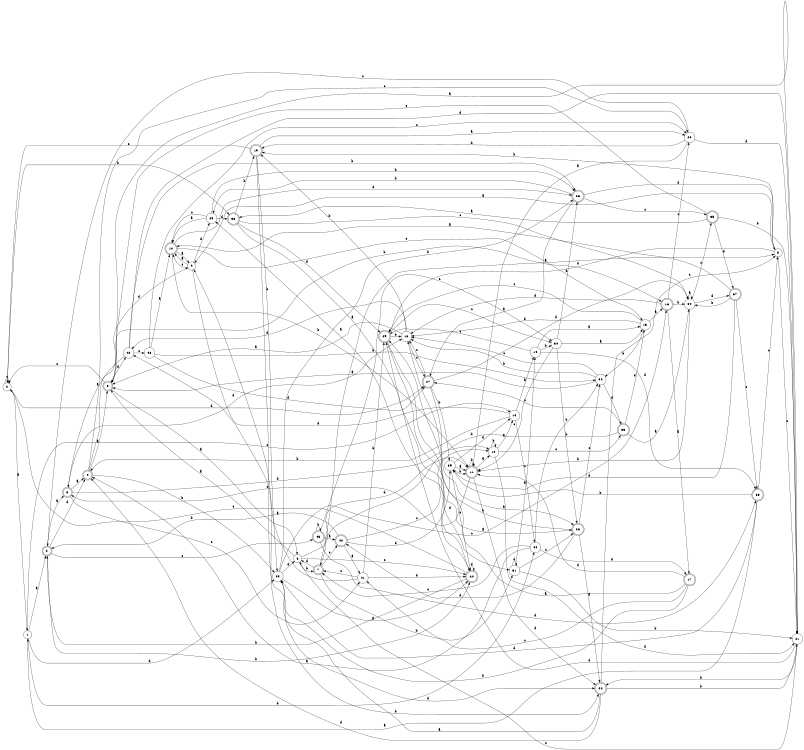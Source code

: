 digraph n37_2 {
__start0 [label="" shape="none"];

rankdir=LR;
size="8,5";

s0 [style="filled", color="black", fillcolor="white" shape="circle", label="0"];
s1 [style="filled", color="black", fillcolor="white" shape="circle", label="1"];
s2 [style="rounded,filled", color="black", fillcolor="white" shape="doublecircle", label="2"];
s3 [style="rounded,filled", color="black", fillcolor="white" shape="doublecircle", label="3"];
s4 [style="rounded,filled", color="black", fillcolor="white" shape="doublecircle", label="4"];
s5 [style="rounded,filled", color="black", fillcolor="white" shape="doublecircle", label="5"];
s6 [style="filled", color="black", fillcolor="white" shape="circle", label="6"];
s7 [style="rounded,filled", color="black", fillcolor="white" shape="doublecircle", label="7"];
s8 [style="filled", color="black", fillcolor="white" shape="circle", label="8"];
s9 [style="filled", color="black", fillcolor="white" shape="circle", label="9"];
s10 [style="rounded,filled", color="black", fillcolor="white" shape="doublecircle", label="10"];
s11 [style="rounded,filled", color="black", fillcolor="white" shape="doublecircle", label="11"];
s12 [style="filled", color="black", fillcolor="white" shape="circle", label="12"];
s13 [style="filled", color="black", fillcolor="white" shape="circle", label="13"];
s14 [style="filled", color="black", fillcolor="white" shape="circle", label="14"];
s15 [style="filled", color="black", fillcolor="white" shape="circle", label="15"];
s16 [style="rounded,filled", color="black", fillcolor="white" shape="doublecircle", label="16"];
s17 [style="rounded,filled", color="black", fillcolor="white" shape="doublecircle", label="17"];
s18 [style="filled", color="black", fillcolor="white" shape="circle", label="18"];
s19 [style="rounded,filled", color="black", fillcolor="white" shape="doublecircle", label="19"];
s20 [style="filled", color="black", fillcolor="white" shape="circle", label="20"];
s21 [style="filled", color="black", fillcolor="white" shape="circle", label="21"];
s22 [style="rounded,filled", color="black", fillcolor="white" shape="doublecircle", label="22"];
s23 [style="filled", color="black", fillcolor="white" shape="circle", label="23"];
s24 [style="rounded,filled", color="black", fillcolor="white" shape="doublecircle", label="24"];
s25 [style="filled", color="black", fillcolor="white" shape="circle", label="25"];
s26 [style="rounded,filled", color="black", fillcolor="white" shape="doublecircle", label="26"];
s27 [style="rounded,filled", color="black", fillcolor="white" shape="doublecircle", label="27"];
s28 [style="rounded,filled", color="black", fillcolor="white" shape="doublecircle", label="28"];
s29 [style="rounded,filled", color="black", fillcolor="white" shape="doublecircle", label="29"];
s30 [style="filled", color="black", fillcolor="white" shape="circle", label="30"];
s31 [style="filled", color="black", fillcolor="white" shape="circle", label="31"];
s32 [style="filled", color="black", fillcolor="white" shape="circle", label="32"];
s33 [style="rounded,filled", color="black", fillcolor="white" shape="doublecircle", label="33"];
s34 [style="filled", color="black", fillcolor="white" shape="circle", label="34"];
s35 [style="rounded,filled", color="black", fillcolor="white" shape="doublecircle", label="35"];
s36 [style="rounded,filled", color="black", fillcolor="white" shape="doublecircle", label="36"];
s37 [style="rounded,filled", color="black", fillcolor="white" shape="doublecircle", label="37"];
s38 [style="rounded,filled", color="black", fillcolor="white" shape="doublecircle", label="38"];
s39 [style="filled", color="black", fillcolor="white" shape="circle", label="39"];
s40 [style="rounded,filled", color="black", fillcolor="white" shape="doublecircle", label="40"];
s41 [style="filled", color="black", fillcolor="white" shape="circle", label="41"];
s42 [style="filled", color="black", fillcolor="white" shape="circle", label="42"];
s43 [style="filled", color="black", fillcolor="white" shape="circle", label="43"];
s44 [style="filled", color="black", fillcolor="white" shape="circle", label="44"];
s45 [style="rounded,filled", color="black", fillcolor="white" shape="doublecircle", label="45"];
s0 -> s1 [label="a"];
s0 -> s36 [label="b"];
s0 -> s0 [label="c"];
s0 -> s27 [label="d"];
s1 -> s2 [label="a"];
s1 -> s44 [label="b"];
s1 -> s13 [label="c"];
s1 -> s23 [label="d"];
s2 -> s3 [label="a"];
s2 -> s24 [label="b"];
s2 -> s45 [label="c"];
s2 -> s4 [label="d"];
s3 -> s4 [label="a"];
s3 -> s12 [label="b"];
s3 -> s41 [label="c"];
s3 -> s18 [label="d"];
s4 -> s5 [label="a"];
s4 -> s23 [label="b"];
s4 -> s20 [label="c"];
s4 -> s9 [label="d"];
s5 -> s6 [label="a"];
s5 -> s16 [label="b"];
s5 -> s0 [label="c"];
s5 -> s42 [label="d"];
s6 -> s5 [label="a"];
s6 -> s7 [label="b"];
s6 -> s24 [label="c"];
s6 -> s11 [label="d"];
s7 -> s8 [label="a"];
s7 -> s31 [label="b"];
s7 -> s40 [label="c"];
s7 -> s6 [label="d"];
s8 -> s9 [label="a"];
s8 -> s19 [label="b"];
s8 -> s21 [label="c"];
s8 -> s29 [label="d"];
s9 -> s10 [label="a"];
s9 -> s22 [label="b"];
s9 -> s10 [label="c"];
s9 -> s25 [label="d"];
s10 -> s9 [label="a"];
s10 -> s11 [label="b"];
s10 -> s15 [label="c"];
s10 -> s26 [label="d"];
s11 -> s12 [label="a"];
s11 -> s11 [label="b"];
s11 -> s3 [label="c"];
s11 -> s22 [label="d"];
s12 -> s13 [label="a"];
s12 -> s12 [label="b"];
s12 -> s33 [label="c"];
s12 -> s21 [label="d"];
s13 -> s14 [label="a"];
s13 -> s4 [label="b"];
s13 -> s44 [label="c"];
s13 -> s42 [label="d"];
s14 -> s15 [label="a"];
s14 -> s30 [label="b"];
s14 -> s29 [label="c"];
s14 -> s38 [label="d"];
s15 -> s16 [label="a"];
s15 -> s32 [label="b"];
s15 -> s29 [label="c"];
s15 -> s18 [label="d"];
s16 -> s17 [label="a"];
s16 -> s34 [label="b"];
s16 -> s20 [label="c"];
s16 -> s18 [label="d"];
s17 -> s18 [label="a"];
s17 -> s23 [label="b"];
s17 -> s41 [label="c"];
s17 -> s11 [label="d"];
s18 -> s5 [label="a"];
s18 -> s19 [label="b"];
s18 -> s27 [label="c"];
s18 -> s42 [label="d"];
s19 -> s20 [label="a"];
s19 -> s23 [label="b"];
s19 -> s0 [label="c"];
s19 -> s22 [label="d"];
s20 -> s11 [label="a"];
s20 -> s19 [label="b"];
s20 -> s2 [label="c"];
s20 -> s21 [label="d"];
s21 -> s5 [label="a"];
s21 -> s22 [label="b"];
s21 -> s6 [label="c"];
s21 -> s29 [label="d"];
s22 -> s23 [label="a"];
s22 -> s21 [label="b"];
s22 -> s8 [label="c"];
s22 -> s4 [label="d"];
s23 -> s24 [label="a"];
s23 -> s26 [label="b"];
s23 -> s16 [label="c"];
s23 -> s6 [label="d"];
s24 -> s25 [label="a"];
s24 -> s2 [label="b"];
s24 -> s0 [label="c"];
s24 -> s24 [label="d"];
s25 -> s10 [label="a"];
s25 -> s26 [label="b"];
s25 -> s10 [label="c"];
s25 -> s36 [label="d"];
s26 -> s27 [label="a"];
s26 -> s25 [label="b"];
s26 -> s35 [label="c"];
s26 -> s8 [label="d"];
s27 -> s28 [label="a"];
s27 -> s39 [label="b"];
s27 -> s18 [label="c"];
s27 -> s34 [label="d"];
s28 -> s22 [label="a"];
s28 -> s29 [label="b"];
s28 -> s32 [label="c"];
s28 -> s40 [label="d"];
s29 -> s28 [label="a"];
s29 -> s18 [label="b"];
s29 -> s30 [label="c"];
s29 -> s31 [label="d"];
s30 -> s15 [label="a"];
s30 -> s28 [label="b"];
s30 -> s11 [label="c"];
s30 -> s26 [label="d"];
s31 -> s14 [label="a"];
s31 -> s21 [label="b"];
s31 -> s28 [label="c"];
s31 -> s31 [label="d"];
s32 -> s5 [label="a"];
s32 -> s18 [label="b"];
s32 -> s18 [label="c"];
s32 -> s33 [label="d"];
s33 -> s34 [label="a"];
s33 -> s7 [label="b"];
s33 -> s27 [label="c"];
s33 -> s15 [label="d"];
s34 -> s34 [label="a"];
s34 -> s11 [label="b"];
s34 -> s35 [label="c"];
s34 -> s37 [label="d"];
s35 -> s36 [label="a"];
s35 -> s21 [label="b"];
s35 -> s5 [label="c"];
s35 -> s37 [label="d"];
s36 -> s24 [label="a"];
s36 -> s19 [label="b"];
s36 -> s34 [label="c"];
s36 -> s29 [label="d"];
s37 -> s10 [label="a"];
s37 -> s34 [label="b"];
s37 -> s38 [label="c"];
s37 -> s39 [label="d"];
s38 -> s1 [label="a"];
s38 -> s39 [label="b"];
s38 -> s8 [label="c"];
s38 -> s23 [label="d"];
s39 -> s11 [label="a"];
s39 -> s11 [label="b"];
s39 -> s24 [label="c"];
s39 -> s13 [label="d"];
s40 -> s41 [label="a"];
s40 -> s2 [label="b"];
s40 -> s12 [label="c"];
s40 -> s39 [label="d"];
s41 -> s9 [label="a"];
s41 -> s29 [label="b"];
s41 -> s7 [label="c"];
s41 -> s24 [label="d"];
s42 -> s3 [label="a"];
s42 -> s26 [label="b"];
s42 -> s43 [label="c"];
s42 -> s21 [label="d"];
s43 -> s10 [label="a"];
s43 -> s32 [label="b"];
s43 -> s20 [label="c"];
s43 -> s27 [label="d"];
s44 -> s4 [label="a"];
s44 -> s32 [label="b"];
s44 -> s7 [label="c"];
s44 -> s17 [label="d"];
s45 -> s40 [label="a"];
s45 -> s45 [label="b"];
s45 -> s30 [label="c"];
s45 -> s38 [label="d"];

}